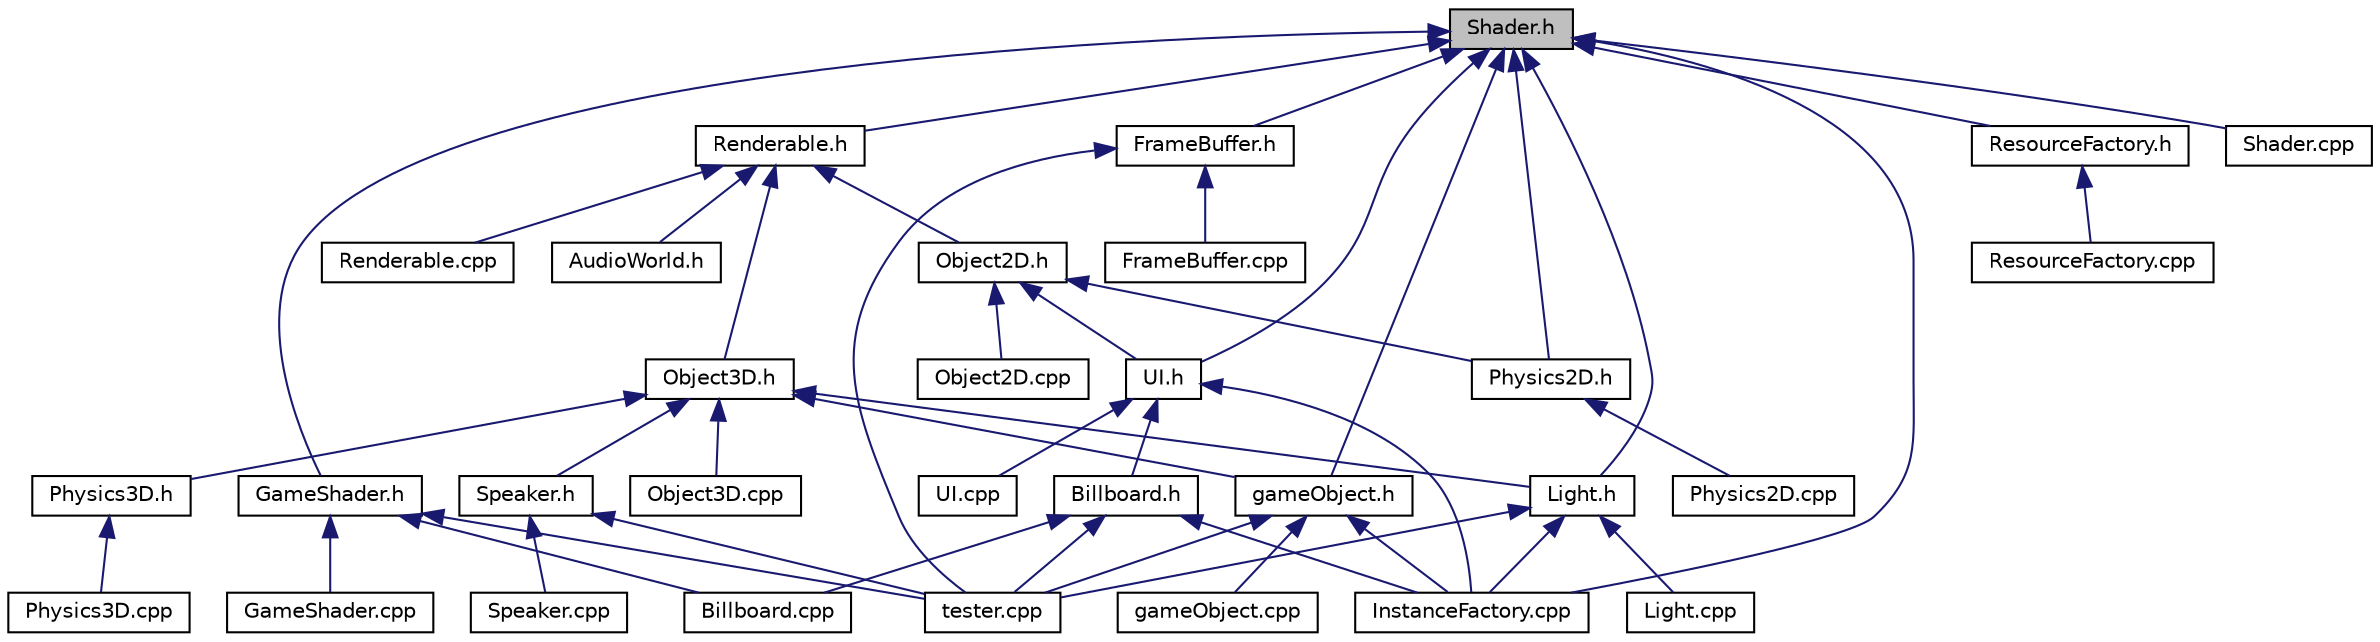 digraph "Shader.h"
{
  edge [fontname="Helvetica",fontsize="10",labelfontname="Helvetica",labelfontsize="10"];
  node [fontname="Helvetica",fontsize="10",shape=record];
  Node1 [label="Shader.h",height=0.2,width=0.4,color="black", fillcolor="grey75", style="filled", fontcolor="black"];
  Node1 -> Node2 [dir="back",color="midnightblue",fontsize="10",style="solid",fontname="Helvetica"];
  Node2 [label="Renderable.h",height=0.2,width=0.4,color="black", fillcolor="white", style="filled",URL="$_renderable_8h.html"];
  Node2 -> Node3 [dir="back",color="midnightblue",fontsize="10",style="solid",fontname="Helvetica"];
  Node3 [label="AudioWorld.h",height=0.2,width=0.4,color="black", fillcolor="white", style="filled",URL="$_audio_world_8h.html"];
  Node2 -> Node4 [dir="back",color="midnightblue",fontsize="10",style="solid",fontname="Helvetica"];
  Node4 [label="Object2D.h",height=0.2,width=0.4,color="black", fillcolor="white", style="filled",URL="$_object2_d_8h.html"];
  Node4 -> Node5 [dir="back",color="midnightblue",fontsize="10",style="solid",fontname="Helvetica"];
  Node5 [label="UI.h",height=0.2,width=0.4,color="black", fillcolor="white", style="filled",URL="$_u_i_8h.html"];
  Node5 -> Node6 [dir="back",color="midnightblue",fontsize="10",style="solid",fontname="Helvetica"];
  Node6 [label="Billboard.h",height=0.2,width=0.4,color="black", fillcolor="white", style="filled",URL="$_billboard_8h.html"];
  Node6 -> Node7 [dir="back",color="midnightblue",fontsize="10",style="solid",fontname="Helvetica"];
  Node7 [label="Billboard.cpp",height=0.2,width=0.4,color="black", fillcolor="white", style="filled",URL="$_billboard_8cpp.html"];
  Node6 -> Node8 [dir="back",color="midnightblue",fontsize="10",style="solid",fontname="Helvetica"];
  Node8 [label="InstanceFactory.cpp",height=0.2,width=0.4,color="black", fillcolor="white", style="filled",URL="$_instance_factory_8cpp.html"];
  Node6 -> Node9 [dir="back",color="midnightblue",fontsize="10",style="solid",fontname="Helvetica"];
  Node9 [label="tester.cpp",height=0.2,width=0.4,color="black", fillcolor="white", style="filled",URL="$tester_8cpp.html"];
  Node5 -> Node8 [dir="back",color="midnightblue",fontsize="10",style="solid",fontname="Helvetica"];
  Node5 -> Node10 [dir="back",color="midnightblue",fontsize="10",style="solid",fontname="Helvetica"];
  Node10 [label="UI.cpp",height=0.2,width=0.4,color="black", fillcolor="white", style="filled",URL="$_u_i_8cpp.html"];
  Node4 -> Node11 [dir="back",color="midnightblue",fontsize="10",style="solid",fontname="Helvetica"];
  Node11 [label="Object2D.cpp",height=0.2,width=0.4,color="black", fillcolor="white", style="filled",URL="$_object2_d_8cpp.html"];
  Node4 -> Node12 [dir="back",color="midnightblue",fontsize="10",style="solid",fontname="Helvetica"];
  Node12 [label="Physics2D.h",height=0.2,width=0.4,color="black", fillcolor="white", style="filled",URL="$_physics2_d_8h.html"];
  Node12 -> Node13 [dir="back",color="midnightblue",fontsize="10",style="solid",fontname="Helvetica"];
  Node13 [label="Physics2D.cpp",height=0.2,width=0.4,color="black", fillcolor="white", style="filled",URL="$_physics2_d_8cpp.html"];
  Node2 -> Node14 [dir="back",color="midnightblue",fontsize="10",style="solid",fontname="Helvetica"];
  Node14 [label="Object3D.h",height=0.2,width=0.4,color="black", fillcolor="white", style="filled",URL="$_object3_d_8h.html"];
  Node14 -> Node15 [dir="back",color="midnightblue",fontsize="10",style="solid",fontname="Helvetica"];
  Node15 [label="gameObject.h",height=0.2,width=0.4,color="black", fillcolor="white", style="filled",URL="$game_object_8h.html"];
  Node15 -> Node16 [dir="back",color="midnightblue",fontsize="10",style="solid",fontname="Helvetica"];
  Node16 [label="gameObject.cpp",height=0.2,width=0.4,color="black", fillcolor="white", style="filled",URL="$game_object_8cpp.html"];
  Node15 -> Node8 [dir="back",color="midnightblue",fontsize="10",style="solid",fontname="Helvetica"];
  Node15 -> Node9 [dir="back",color="midnightblue",fontsize="10",style="solid",fontname="Helvetica"];
  Node14 -> Node17 [dir="back",color="midnightblue",fontsize="10",style="solid",fontname="Helvetica"];
  Node17 [label="Light.h",height=0.2,width=0.4,color="black", fillcolor="white", style="filled",URL="$_light_8h.html"];
  Node17 -> Node8 [dir="back",color="midnightblue",fontsize="10",style="solid",fontname="Helvetica"];
  Node17 -> Node18 [dir="back",color="midnightblue",fontsize="10",style="solid",fontname="Helvetica"];
  Node18 [label="Light.cpp",height=0.2,width=0.4,color="black", fillcolor="white", style="filled",URL="$_light_8cpp.html"];
  Node17 -> Node9 [dir="back",color="midnightblue",fontsize="10",style="solid",fontname="Helvetica"];
  Node14 -> Node19 [dir="back",color="midnightblue",fontsize="10",style="solid",fontname="Helvetica"];
  Node19 [label="Object3D.cpp",height=0.2,width=0.4,color="black", fillcolor="white", style="filled",URL="$_object3_d_8cpp.html"];
  Node14 -> Node20 [dir="back",color="midnightblue",fontsize="10",style="solid",fontname="Helvetica"];
  Node20 [label="Physics3D.h",height=0.2,width=0.4,color="black", fillcolor="white", style="filled",URL="$_physics3_d_8h.html"];
  Node20 -> Node21 [dir="back",color="midnightblue",fontsize="10",style="solid",fontname="Helvetica"];
  Node21 [label="Physics3D.cpp",height=0.2,width=0.4,color="black", fillcolor="white", style="filled",URL="$_physics3_d_8cpp.html"];
  Node14 -> Node22 [dir="back",color="midnightblue",fontsize="10",style="solid",fontname="Helvetica"];
  Node22 [label="Speaker.h",height=0.2,width=0.4,color="black", fillcolor="white", style="filled",URL="$_speaker_8h.html"];
  Node22 -> Node23 [dir="back",color="midnightblue",fontsize="10",style="solid",fontname="Helvetica"];
  Node23 [label="Speaker.cpp",height=0.2,width=0.4,color="black", fillcolor="white", style="filled",URL="$_speaker_8cpp.html"];
  Node22 -> Node9 [dir="back",color="midnightblue",fontsize="10",style="solid",fontname="Helvetica"];
  Node2 -> Node24 [dir="back",color="midnightblue",fontsize="10",style="solid",fontname="Helvetica"];
  Node24 [label="Renderable.cpp",height=0.2,width=0.4,color="black", fillcolor="white", style="filled",URL="$_renderable_8cpp.html"];
  Node1 -> Node5 [dir="back",color="midnightblue",fontsize="10",style="solid",fontname="Helvetica"];
  Node1 -> Node25 [dir="back",color="midnightblue",fontsize="10",style="solid",fontname="Helvetica"];
  Node25 [label="GameShader.h",height=0.2,width=0.4,color="black", fillcolor="white", style="filled",URL="$_game_shader_8h.html"];
  Node25 -> Node7 [dir="back",color="midnightblue",fontsize="10",style="solid",fontname="Helvetica"];
  Node25 -> Node26 [dir="back",color="midnightblue",fontsize="10",style="solid",fontname="Helvetica"];
  Node26 [label="GameShader.cpp",height=0.2,width=0.4,color="black", fillcolor="white", style="filled",URL="$_game_shader_8cpp.html"];
  Node25 -> Node9 [dir="back",color="midnightblue",fontsize="10",style="solid",fontname="Helvetica"];
  Node1 -> Node27 [dir="back",color="midnightblue",fontsize="10",style="solid",fontname="Helvetica"];
  Node27 [label="FrameBuffer.h",height=0.2,width=0.4,color="black", fillcolor="white", style="filled",URL="$_frame_buffer_8h.html"];
  Node27 -> Node28 [dir="back",color="midnightblue",fontsize="10",style="solid",fontname="Helvetica"];
  Node28 [label="FrameBuffer.cpp",height=0.2,width=0.4,color="black", fillcolor="white", style="filled",URL="$_frame_buffer_8cpp.html"];
  Node27 -> Node9 [dir="back",color="midnightblue",fontsize="10",style="solid",fontname="Helvetica"];
  Node1 -> Node15 [dir="back",color="midnightblue",fontsize="10",style="solid",fontname="Helvetica"];
  Node1 -> Node17 [dir="back",color="midnightblue",fontsize="10",style="solid",fontname="Helvetica"];
  Node1 -> Node8 [dir="back",color="midnightblue",fontsize="10",style="solid",fontname="Helvetica"];
  Node1 -> Node12 [dir="back",color="midnightblue",fontsize="10",style="solid",fontname="Helvetica"];
  Node1 -> Node29 [dir="back",color="midnightblue",fontsize="10",style="solid",fontname="Helvetica"];
  Node29 [label="ResourceFactory.h",height=0.2,width=0.4,color="black", fillcolor="white", style="filled",URL="$_resource_factory_8h.html"];
  Node29 -> Node30 [dir="back",color="midnightblue",fontsize="10",style="solid",fontname="Helvetica"];
  Node30 [label="ResourceFactory.cpp",height=0.2,width=0.4,color="black", fillcolor="white", style="filled",URL="$_resource_factory_8cpp.html"];
  Node1 -> Node31 [dir="back",color="midnightblue",fontsize="10",style="solid",fontname="Helvetica"];
  Node31 [label="Shader.cpp",height=0.2,width=0.4,color="black", fillcolor="white", style="filled",URL="$_shader_8cpp.html"];
}
